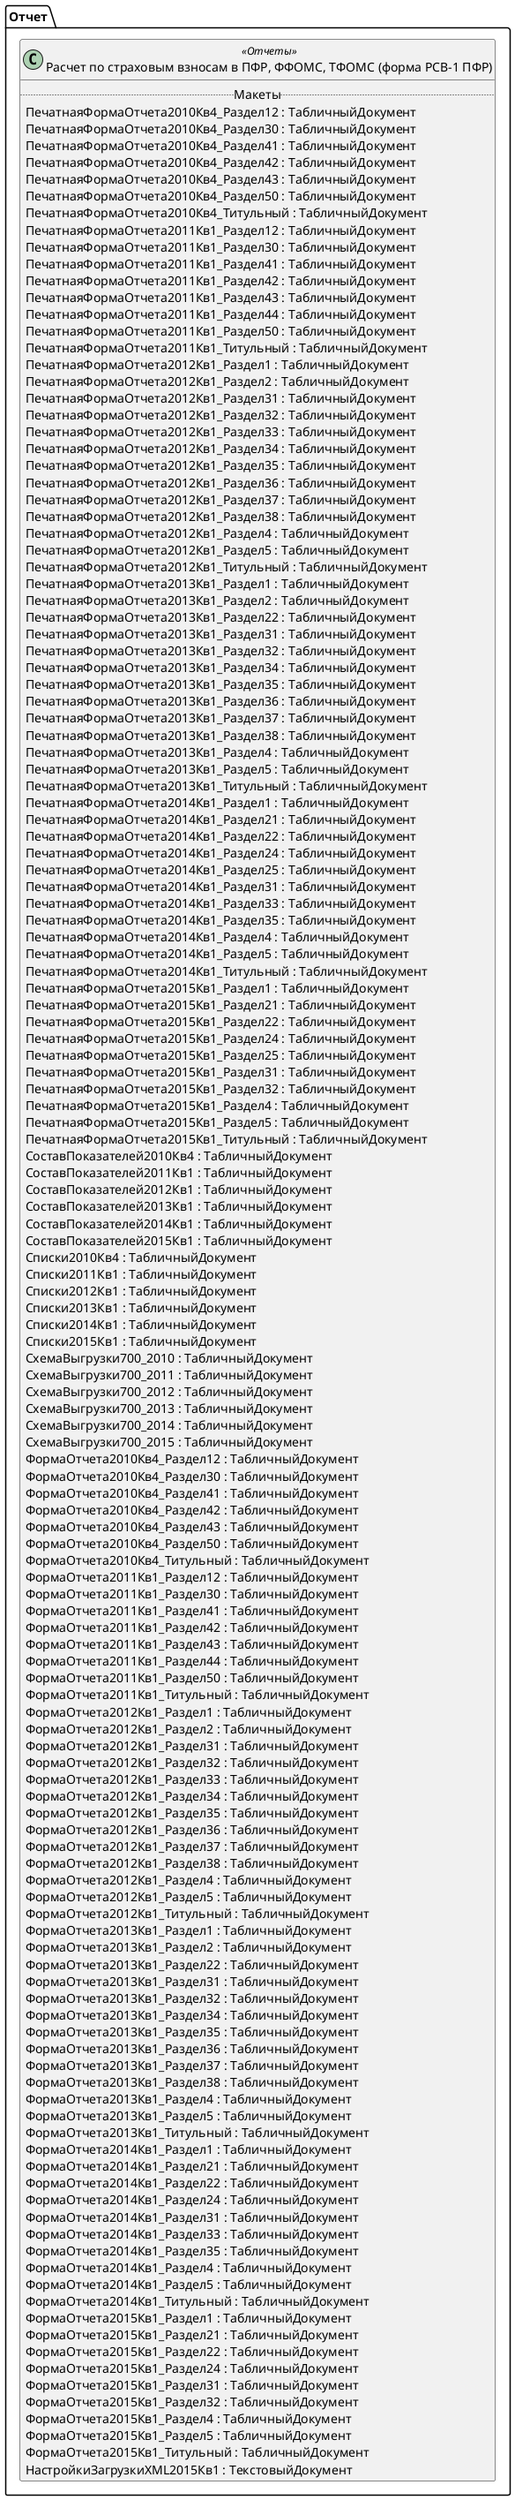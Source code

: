 ﻿@startuml РегламентированныйОтчетРСВ1
'!include templates.wsd
'..\include templates.wsd
class Отчет.РегламентированныйОтчетРСВ1 as "Расчет по страховым взносам в ПФР, ФФОМС, ТФОМС (форма РСВ-1 ПФР)" <<Отчеты>>
{
..Макеты..
ПечатнаяФормаОтчета2010Кв4_Раздел12 : ТабличныйДокумент
ПечатнаяФормаОтчета2010Кв4_Раздел30 : ТабличныйДокумент
ПечатнаяФормаОтчета2010Кв4_Раздел41 : ТабличныйДокумент
ПечатнаяФормаОтчета2010Кв4_Раздел42 : ТабличныйДокумент
ПечатнаяФормаОтчета2010Кв4_Раздел43 : ТабличныйДокумент
ПечатнаяФормаОтчета2010Кв4_Раздел50 : ТабличныйДокумент
ПечатнаяФормаОтчета2010Кв4_Титульный : ТабличныйДокумент
ПечатнаяФормаОтчета2011Кв1_Раздел12 : ТабличныйДокумент
ПечатнаяФормаОтчета2011Кв1_Раздел30 : ТабличныйДокумент
ПечатнаяФормаОтчета2011Кв1_Раздел41 : ТабличныйДокумент
ПечатнаяФормаОтчета2011Кв1_Раздел42 : ТабличныйДокумент
ПечатнаяФормаОтчета2011Кв1_Раздел43 : ТабличныйДокумент
ПечатнаяФормаОтчета2011Кв1_Раздел44 : ТабличныйДокумент
ПечатнаяФормаОтчета2011Кв1_Раздел50 : ТабличныйДокумент
ПечатнаяФормаОтчета2011Кв1_Титульный : ТабличныйДокумент
ПечатнаяФормаОтчета2012Кв1_Раздел1 : ТабличныйДокумент
ПечатнаяФормаОтчета2012Кв1_Раздел2 : ТабличныйДокумент
ПечатнаяФормаОтчета2012Кв1_Раздел31 : ТабличныйДокумент
ПечатнаяФормаОтчета2012Кв1_Раздел32 : ТабличныйДокумент
ПечатнаяФормаОтчета2012Кв1_Раздел33 : ТабличныйДокумент
ПечатнаяФормаОтчета2012Кв1_Раздел34 : ТабличныйДокумент
ПечатнаяФормаОтчета2012Кв1_Раздел35 : ТабличныйДокумент
ПечатнаяФормаОтчета2012Кв1_Раздел36 : ТабличныйДокумент
ПечатнаяФормаОтчета2012Кв1_Раздел37 : ТабличныйДокумент
ПечатнаяФормаОтчета2012Кв1_Раздел38 : ТабличныйДокумент
ПечатнаяФормаОтчета2012Кв1_Раздел4 : ТабличныйДокумент
ПечатнаяФормаОтчета2012Кв1_Раздел5 : ТабличныйДокумент
ПечатнаяФормаОтчета2012Кв1_Титульный : ТабличныйДокумент
ПечатнаяФормаОтчета2013Кв1_Раздел1 : ТабличныйДокумент
ПечатнаяФормаОтчета2013Кв1_Раздел2 : ТабличныйДокумент
ПечатнаяФормаОтчета2013Кв1_Раздел22 : ТабличныйДокумент
ПечатнаяФормаОтчета2013Кв1_Раздел31 : ТабличныйДокумент
ПечатнаяФормаОтчета2013Кв1_Раздел32 : ТабличныйДокумент
ПечатнаяФормаОтчета2013Кв1_Раздел34 : ТабличныйДокумент
ПечатнаяФормаОтчета2013Кв1_Раздел35 : ТабличныйДокумент
ПечатнаяФормаОтчета2013Кв1_Раздел36 : ТабличныйДокумент
ПечатнаяФормаОтчета2013Кв1_Раздел37 : ТабличныйДокумент
ПечатнаяФормаОтчета2013Кв1_Раздел38 : ТабличныйДокумент
ПечатнаяФормаОтчета2013Кв1_Раздел4 : ТабличныйДокумент
ПечатнаяФормаОтчета2013Кв1_Раздел5 : ТабличныйДокумент
ПечатнаяФормаОтчета2013Кв1_Титульный : ТабличныйДокумент
ПечатнаяФормаОтчета2014Кв1_Раздел1 : ТабличныйДокумент
ПечатнаяФормаОтчета2014Кв1_Раздел21 : ТабличныйДокумент
ПечатнаяФормаОтчета2014Кв1_Раздел22 : ТабличныйДокумент
ПечатнаяФормаОтчета2014Кв1_Раздел24 : ТабличныйДокумент
ПечатнаяФормаОтчета2014Кв1_Раздел25 : ТабличныйДокумент
ПечатнаяФормаОтчета2014Кв1_Раздел31 : ТабличныйДокумент
ПечатнаяФормаОтчета2014Кв1_Раздел33 : ТабличныйДокумент
ПечатнаяФормаОтчета2014Кв1_Раздел35 : ТабличныйДокумент
ПечатнаяФормаОтчета2014Кв1_Раздел4 : ТабличныйДокумент
ПечатнаяФормаОтчета2014Кв1_Раздел5 : ТабличныйДокумент
ПечатнаяФормаОтчета2014Кв1_Титульный : ТабличныйДокумент
ПечатнаяФормаОтчета2015Кв1_Раздел1 : ТабличныйДокумент
ПечатнаяФормаОтчета2015Кв1_Раздел21 : ТабличныйДокумент
ПечатнаяФормаОтчета2015Кв1_Раздел22 : ТабличныйДокумент
ПечатнаяФормаОтчета2015Кв1_Раздел24 : ТабличныйДокумент
ПечатнаяФормаОтчета2015Кв1_Раздел25 : ТабличныйДокумент
ПечатнаяФормаОтчета2015Кв1_Раздел31 : ТабличныйДокумент
ПечатнаяФормаОтчета2015Кв1_Раздел32 : ТабличныйДокумент
ПечатнаяФормаОтчета2015Кв1_Раздел4 : ТабличныйДокумент
ПечатнаяФормаОтчета2015Кв1_Раздел5 : ТабличныйДокумент
ПечатнаяФормаОтчета2015Кв1_Титульный : ТабличныйДокумент
СоставПоказателей2010Кв4 : ТабличныйДокумент
СоставПоказателей2011Кв1 : ТабличныйДокумент
СоставПоказателей2012Кв1 : ТабличныйДокумент
СоставПоказателей2013Кв1 : ТабличныйДокумент
СоставПоказателей2014Кв1 : ТабличныйДокумент
СоставПоказателей2015Кв1 : ТабличныйДокумент
Списки2010Кв4 : ТабличныйДокумент
Списки2011Кв1 : ТабличныйДокумент
Списки2012Кв1 : ТабличныйДокумент
Списки2013Кв1 : ТабличныйДокумент
Списки2014Кв1 : ТабличныйДокумент
Списки2015Кв1 : ТабличныйДокумент
СхемаВыгрузки700_2010 : ТабличныйДокумент
СхемаВыгрузки700_2011 : ТабличныйДокумент
СхемаВыгрузки700_2012 : ТабличныйДокумент
СхемаВыгрузки700_2013 : ТабличныйДокумент
СхемаВыгрузки700_2014 : ТабличныйДокумент
СхемаВыгрузки700_2015 : ТабличныйДокумент
ФормаОтчета2010Кв4_Раздел12 : ТабличныйДокумент
ФормаОтчета2010Кв4_Раздел30 : ТабличныйДокумент
ФормаОтчета2010Кв4_Раздел41 : ТабличныйДокумент
ФормаОтчета2010Кв4_Раздел42 : ТабличныйДокумент
ФормаОтчета2010Кв4_Раздел43 : ТабличныйДокумент
ФормаОтчета2010Кв4_Раздел50 : ТабличныйДокумент
ФормаОтчета2010Кв4_Титульный : ТабличныйДокумент
ФормаОтчета2011Кв1_Раздел12 : ТабличныйДокумент
ФормаОтчета2011Кв1_Раздел30 : ТабличныйДокумент
ФормаОтчета2011Кв1_Раздел41 : ТабличныйДокумент
ФормаОтчета2011Кв1_Раздел42 : ТабличныйДокумент
ФормаОтчета2011Кв1_Раздел43 : ТабличныйДокумент
ФормаОтчета2011Кв1_Раздел44 : ТабличныйДокумент
ФормаОтчета2011Кв1_Раздел50 : ТабличныйДокумент
ФормаОтчета2011Кв1_Титульный : ТабличныйДокумент
ФормаОтчета2012Кв1_Раздел1 : ТабличныйДокумент
ФормаОтчета2012Кв1_Раздел2 : ТабличныйДокумент
ФормаОтчета2012Кв1_Раздел31 : ТабличныйДокумент
ФормаОтчета2012Кв1_Раздел32 : ТабличныйДокумент
ФормаОтчета2012Кв1_Раздел33 : ТабличныйДокумент
ФормаОтчета2012Кв1_Раздел34 : ТабличныйДокумент
ФормаОтчета2012Кв1_Раздел35 : ТабличныйДокумент
ФормаОтчета2012Кв1_Раздел36 : ТабличныйДокумент
ФормаОтчета2012Кв1_Раздел37 : ТабличныйДокумент
ФормаОтчета2012Кв1_Раздел38 : ТабличныйДокумент
ФормаОтчета2012Кв1_Раздел4 : ТабличныйДокумент
ФормаОтчета2012Кв1_Раздел5 : ТабличныйДокумент
ФормаОтчета2012Кв1_Титульный : ТабличныйДокумент
ФормаОтчета2013Кв1_Раздел1 : ТабличныйДокумент
ФормаОтчета2013Кв1_Раздел2 : ТабличныйДокумент
ФормаОтчета2013Кв1_Раздел22 : ТабличныйДокумент
ФормаОтчета2013Кв1_Раздел31 : ТабличныйДокумент
ФормаОтчета2013Кв1_Раздел32 : ТабличныйДокумент
ФормаОтчета2013Кв1_Раздел34 : ТабличныйДокумент
ФормаОтчета2013Кв1_Раздел35 : ТабличныйДокумент
ФормаОтчета2013Кв1_Раздел36 : ТабличныйДокумент
ФормаОтчета2013Кв1_Раздел37 : ТабличныйДокумент
ФормаОтчета2013Кв1_Раздел38 : ТабличныйДокумент
ФормаОтчета2013Кв1_Раздел4 : ТабличныйДокумент
ФормаОтчета2013Кв1_Раздел5 : ТабличныйДокумент
ФормаОтчета2013Кв1_Титульный : ТабличныйДокумент
ФормаОтчета2014Кв1_Раздел1 : ТабличныйДокумент
ФормаОтчета2014Кв1_Раздел21 : ТабличныйДокумент
ФормаОтчета2014Кв1_Раздел22 : ТабличныйДокумент
ФормаОтчета2014Кв1_Раздел24 : ТабличныйДокумент
ФормаОтчета2014Кв1_Раздел31 : ТабличныйДокумент
ФормаОтчета2014Кв1_Раздел33 : ТабличныйДокумент
ФормаОтчета2014Кв1_Раздел35 : ТабличныйДокумент
ФормаОтчета2014Кв1_Раздел4 : ТабличныйДокумент
ФормаОтчета2014Кв1_Раздел5 : ТабличныйДокумент
ФормаОтчета2014Кв1_Титульный : ТабличныйДокумент
ФормаОтчета2015Кв1_Раздел1 : ТабличныйДокумент
ФормаОтчета2015Кв1_Раздел21 : ТабличныйДокумент
ФормаОтчета2015Кв1_Раздел22 : ТабличныйДокумент
ФормаОтчета2015Кв1_Раздел24 : ТабличныйДокумент
ФормаОтчета2015Кв1_Раздел31 : ТабличныйДокумент
ФормаОтчета2015Кв1_Раздел32 : ТабличныйДокумент
ФормаОтчета2015Кв1_Раздел4 : ТабличныйДокумент
ФормаОтчета2015Кв1_Раздел5 : ТабличныйДокумент
ФормаОтчета2015Кв1_Титульный : ТабличныйДокумент
НастройкиЗагрузкиXML2015Кв1 : ТекстовыйДокумент
}
@enduml
